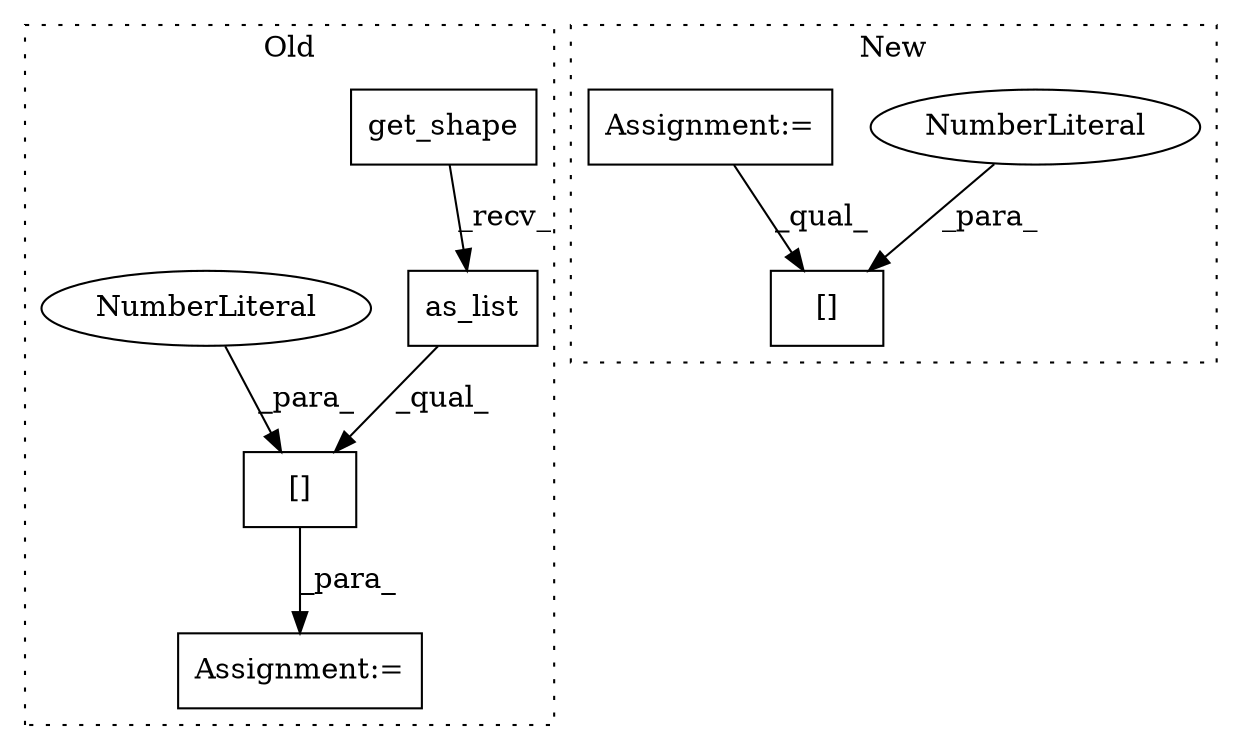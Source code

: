 digraph G {
subgraph cluster0 {
1 [label="as_list" a="32" s="1952" l="9" shape="box"];
3 [label="get_shape" a="32" s="1940" l="11" shape="box"];
5 [label="Assignment:=" a="7" s="2004" l="1" shape="box"];
6 [label="[]" a="2" s="2005,2019" l="13,1" shape="box"];
7 [label="NumberLiteral" a="34" s="2018" l="1" shape="ellipse"];
label = "Old";
style="dotted";
}
subgraph cluster1 {
2 [label="[]" a="2" s="1445,1452" l="6,1" shape="box"];
4 [label="NumberLiteral" a="34" s="1451" l="1" shape="ellipse"];
8 [label="Assignment:=" a="7" s="1309" l="1" shape="box"];
label = "New";
style="dotted";
}
1 -> 6 [label="_qual_"];
3 -> 1 [label="_recv_"];
4 -> 2 [label="_para_"];
6 -> 5 [label="_para_"];
7 -> 6 [label="_para_"];
8 -> 2 [label="_qual_"];
}